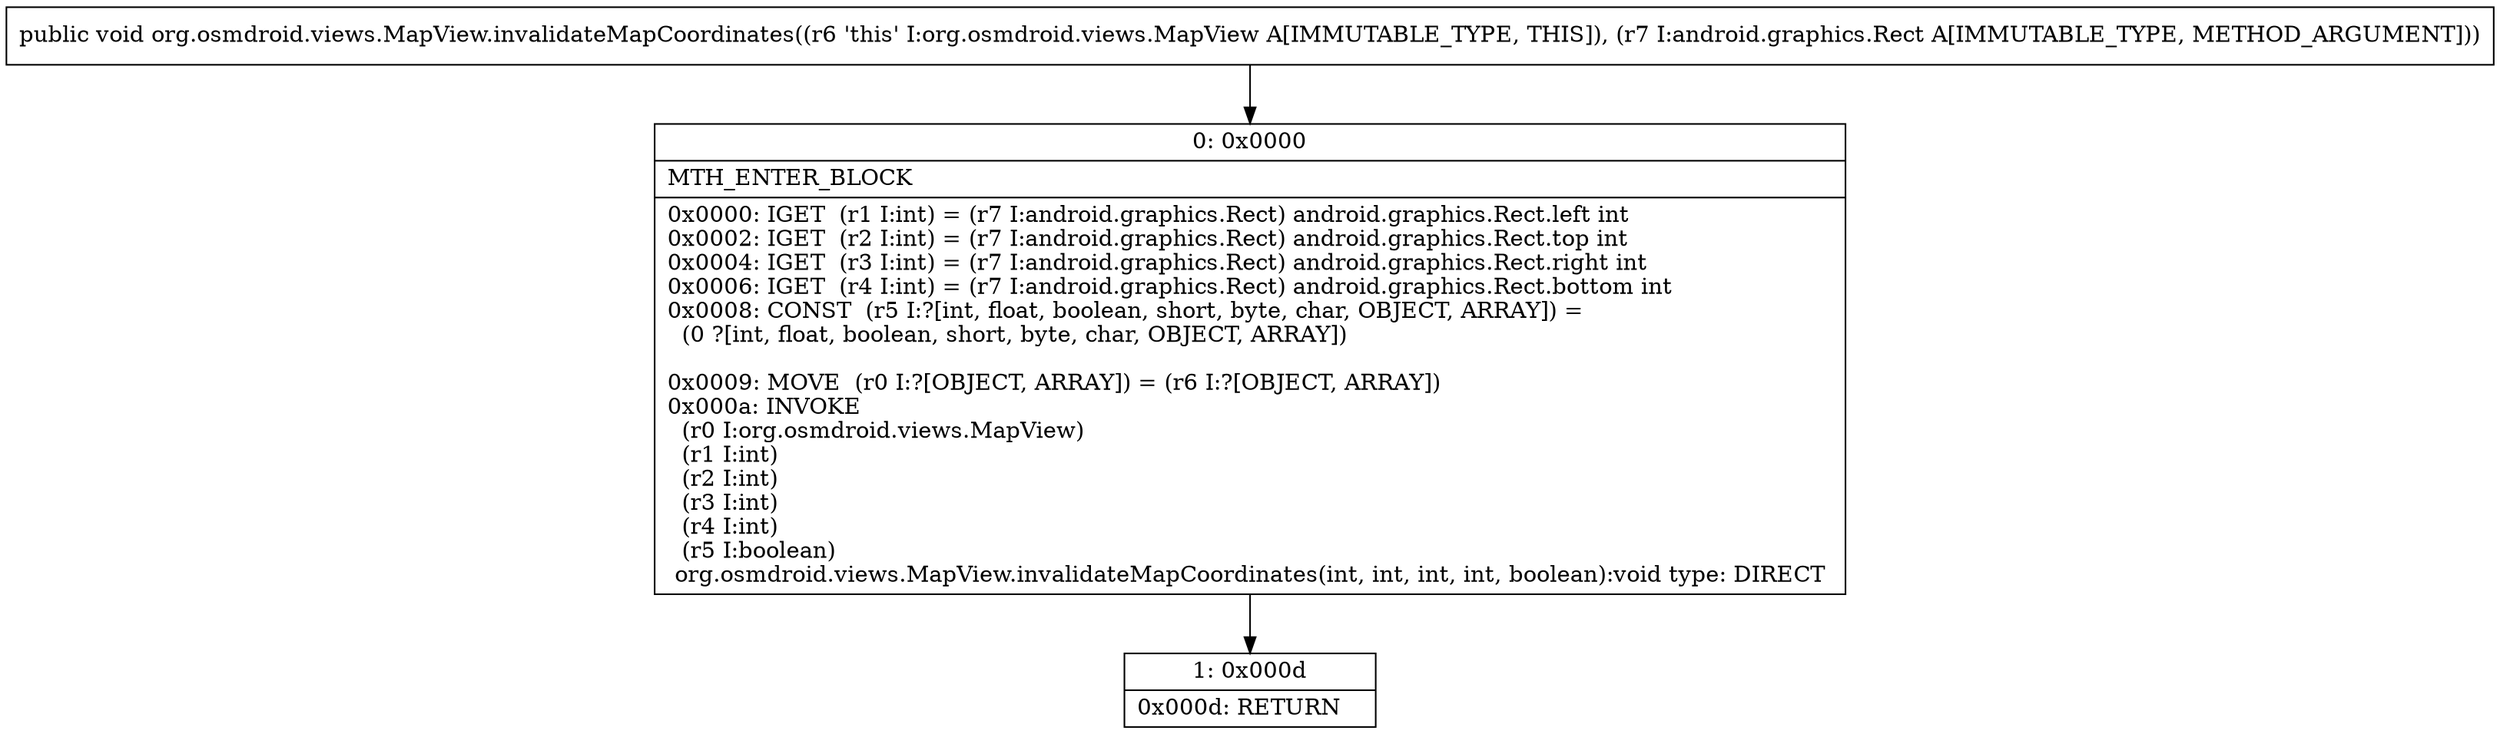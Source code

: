 digraph "CFG fororg.osmdroid.views.MapView.invalidateMapCoordinates(Landroid\/graphics\/Rect;)V" {
Node_0 [shape=record,label="{0\:\ 0x0000|MTH_ENTER_BLOCK\l|0x0000: IGET  (r1 I:int) = (r7 I:android.graphics.Rect) android.graphics.Rect.left int \l0x0002: IGET  (r2 I:int) = (r7 I:android.graphics.Rect) android.graphics.Rect.top int \l0x0004: IGET  (r3 I:int) = (r7 I:android.graphics.Rect) android.graphics.Rect.right int \l0x0006: IGET  (r4 I:int) = (r7 I:android.graphics.Rect) android.graphics.Rect.bottom int \l0x0008: CONST  (r5 I:?[int, float, boolean, short, byte, char, OBJECT, ARRAY]) = \l  (0 ?[int, float, boolean, short, byte, char, OBJECT, ARRAY])\l \l0x0009: MOVE  (r0 I:?[OBJECT, ARRAY]) = (r6 I:?[OBJECT, ARRAY]) \l0x000a: INVOKE  \l  (r0 I:org.osmdroid.views.MapView)\l  (r1 I:int)\l  (r2 I:int)\l  (r3 I:int)\l  (r4 I:int)\l  (r5 I:boolean)\l org.osmdroid.views.MapView.invalidateMapCoordinates(int, int, int, int, boolean):void type: DIRECT \l}"];
Node_1 [shape=record,label="{1\:\ 0x000d|0x000d: RETURN   \l}"];
MethodNode[shape=record,label="{public void org.osmdroid.views.MapView.invalidateMapCoordinates((r6 'this' I:org.osmdroid.views.MapView A[IMMUTABLE_TYPE, THIS]), (r7 I:android.graphics.Rect A[IMMUTABLE_TYPE, METHOD_ARGUMENT])) }"];
MethodNode -> Node_0;
Node_0 -> Node_1;
}

